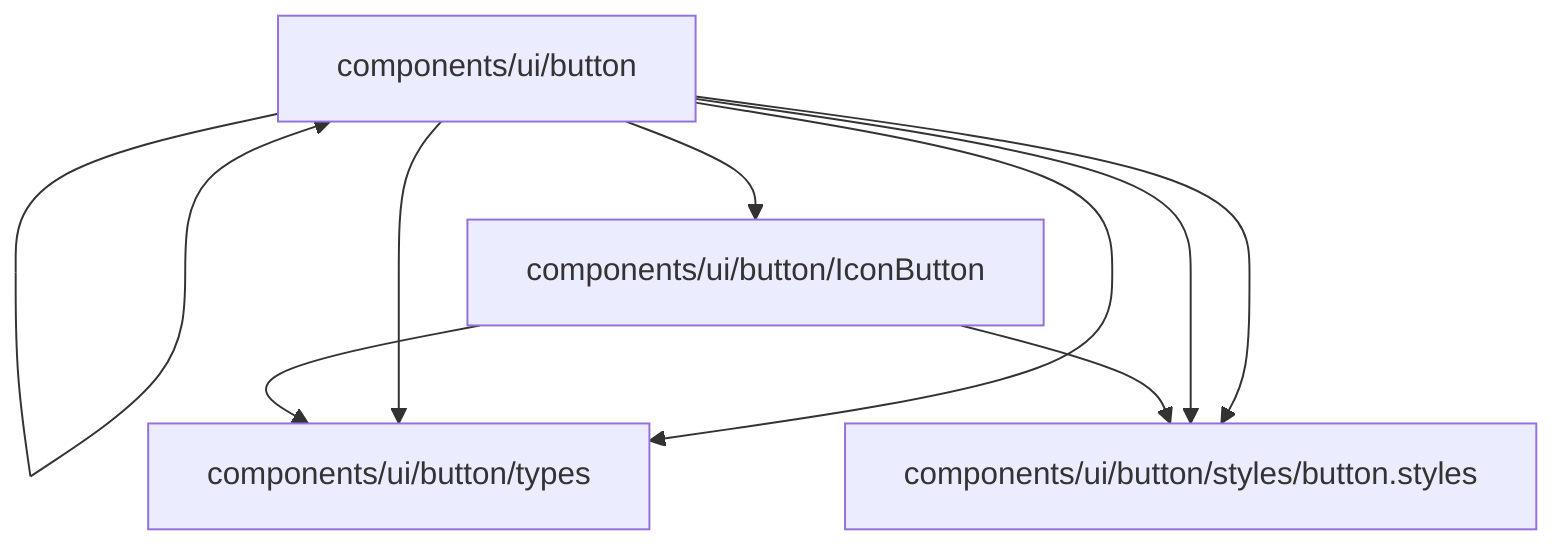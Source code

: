 graph TD
  components_ui_button["components/ui/button"] --> components_ui_button["components/ui/button"]
  components_ui_button["components/ui/button"] --> components_ui_button_IconButton["components/ui/button/IconButton"]
  components_ui_button_IconButton["components/ui/button/IconButton"] --> components_ui_button_types["components/ui/button/types"]
  components_ui_button_IconButton["components/ui/button/IconButton"] --> components_ui_button_styles_button_styles["components/ui/button/styles/button.styles"]
  components_ui_button["components/ui/button"] --> components_ui_button_types["components/ui/button/types"]
  components_ui_button["components/ui/button"] --> components_ui_button_styles_button_styles["components/ui/button/styles/button.styles"]
  components_ui_button["components/ui/button"] --> components_ui_button_types["components/ui/button/types"]
  components_ui_button["components/ui/button"] --> components_ui_button_styles_button_styles["components/ui/button/styles/button.styles"]